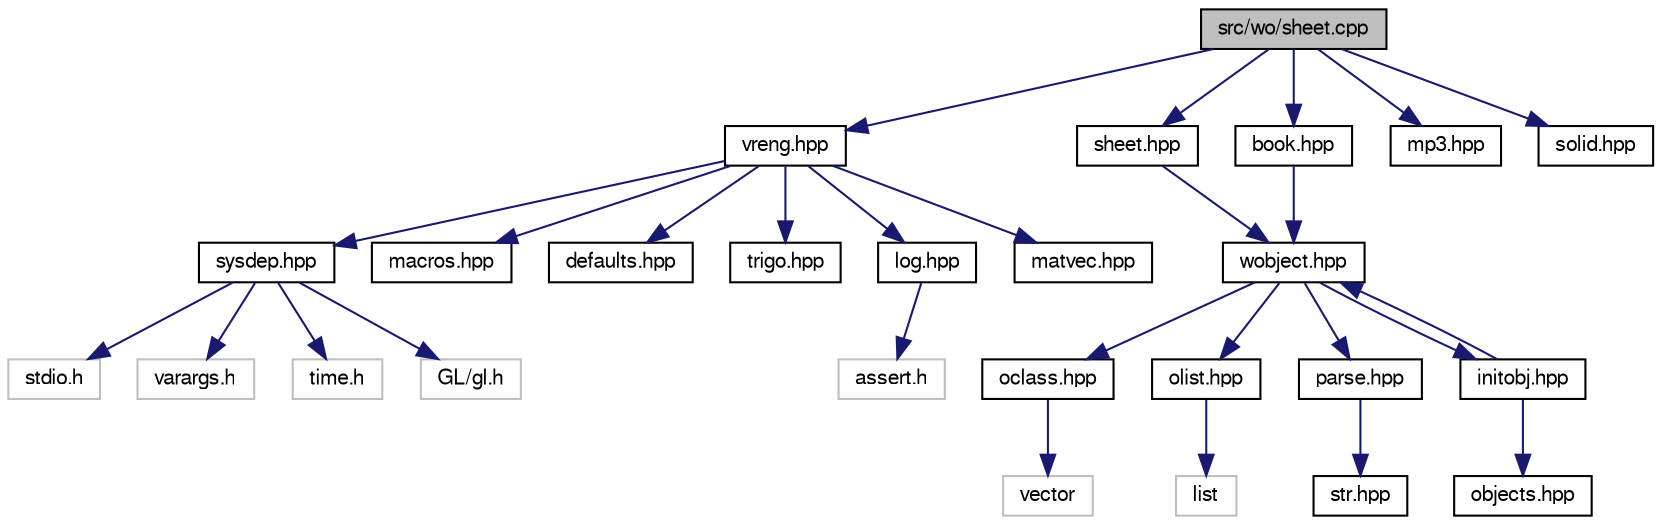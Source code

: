 digraph "src/wo/sheet.cpp"
{
 // LATEX_PDF_SIZE
  bgcolor="transparent";
  edge [fontname="FreeSans",fontsize="10",labelfontname="FreeSans",labelfontsize="10"];
  node [fontname="FreeSans",fontsize="10",shape=record];
  Node1 [label="src/wo/sheet.cpp",height=0.2,width=0.4,color="black", fillcolor="grey75", style="filled", fontcolor="black",tooltip=" "];
  Node1 -> Node2 [color="midnightblue",fontsize="10",style="solid",fontname="FreeSans"];
  Node2 [label="vreng.hpp",height=0.2,width=0.4,color="black",URL="$a00143.html",tooltip=" "];
  Node2 -> Node3 [color="midnightblue",fontsize="10",style="solid",fontname="FreeSans"];
  Node3 [label="sysdep.hpp",height=0.2,width=0.4,color="black",URL="$a00182.html",tooltip=" "];
  Node3 -> Node4 [color="midnightblue",fontsize="10",style="solid",fontname="FreeSans"];
  Node4 [label="stdio.h",height=0.2,width=0.4,color="grey75",tooltip=" "];
  Node3 -> Node5 [color="midnightblue",fontsize="10",style="solid",fontname="FreeSans"];
  Node5 [label="varargs.h",height=0.2,width=0.4,color="grey75",tooltip=" "];
  Node3 -> Node6 [color="midnightblue",fontsize="10",style="solid",fontname="FreeSans"];
  Node6 [label="time.h",height=0.2,width=0.4,color="grey75",tooltip=" "];
  Node3 -> Node7 [color="midnightblue",fontsize="10",style="solid",fontname="FreeSans"];
  Node7 [label="GL/gl.h",height=0.2,width=0.4,color="grey75",tooltip=" "];
  Node2 -> Node8 [color="midnightblue",fontsize="10",style="solid",fontname="FreeSans"];
  Node8 [label="macros.hpp",height=0.2,width=0.4,color="black",URL="$a00047.html",tooltip=" "];
  Node2 -> Node9 [color="midnightblue",fontsize="10",style="solid",fontname="FreeSans"];
  Node9 [label="defaults.hpp",height=0.2,width=0.4,color="black",URL="$a00014.html",tooltip=" "];
  Node2 -> Node10 [color="midnightblue",fontsize="10",style="solid",fontname="FreeSans"];
  Node10 [label="trigo.hpp",height=0.2,width=0.4,color="black",URL="$a00119.html",tooltip=" "];
  Node2 -> Node11 [color="midnightblue",fontsize="10",style="solid",fontname="FreeSans"];
  Node11 [label="log.hpp",height=0.2,width=0.4,color="black",URL="$a00044.html",tooltip=" "];
  Node11 -> Node12 [color="midnightblue",fontsize="10",style="solid",fontname="FreeSans"];
  Node12 [label="assert.h",height=0.2,width=0.4,color="grey75",tooltip=" "];
  Node2 -> Node13 [color="midnightblue",fontsize="10",style="solid",fontname="FreeSans"];
  Node13 [label="matvec.hpp",height=0.2,width=0.4,color="black",URL="$a00053.html",tooltip=" "];
  Node1 -> Node14 [color="midnightblue",fontsize="10",style="solid",fontname="FreeSans"];
  Node14 [label="sheet.hpp",height=0.2,width=0.4,color="black",URL="$a00674.html",tooltip=" "];
  Node14 -> Node15 [color="midnightblue",fontsize="10",style="solid",fontname="FreeSans"];
  Node15 [label="wobject.hpp",height=0.2,width=0.4,color="black",URL="$a00866.html",tooltip=" "];
  Node15 -> Node16 [color="midnightblue",fontsize="10",style="solid",fontname="FreeSans"];
  Node16 [label="oclass.hpp",height=0.2,width=0.4,color="black",URL="$a00626.html",tooltip=" "];
  Node16 -> Node17 [color="midnightblue",fontsize="10",style="solid",fontname="FreeSans"];
  Node17 [label="vector",height=0.2,width=0.4,color="grey75",tooltip=" "];
  Node15 -> Node18 [color="midnightblue",fontsize="10",style="solid",fontname="FreeSans"];
  Node18 [label="olist.hpp",height=0.2,width=0.4,color="black",URL="$a00632.html",tooltip=" "];
  Node18 -> Node19 [color="midnightblue",fontsize="10",style="solid",fontname="FreeSans"];
  Node19 [label="list",height=0.2,width=0.4,color="grey75",tooltip=" "];
  Node15 -> Node20 [color="midnightblue",fontsize="10",style="solid",fontname="FreeSans"];
  Node20 [label="parse.hpp",height=0.2,width=0.4,color="black",URL="$a00638.html",tooltip=" "];
  Node20 -> Node21 [color="midnightblue",fontsize="10",style="solid",fontname="FreeSans"];
  Node21 [label="str.hpp",height=0.2,width=0.4,color="black",URL="$a00179.html",tooltip=" "];
  Node15 -> Node22 [color="midnightblue",fontsize="10",style="solid",fontname="FreeSans"];
  Node22 [label="initobj.hpp",height=0.2,width=0.4,color="black",URL="$a00554.html",tooltip=" "];
  Node22 -> Node23 [color="midnightblue",fontsize="10",style="solid",fontname="FreeSans"];
  Node23 [label="objects.hpp",height=0.2,width=0.4,color="black",URL="$a00620.html",tooltip=" "];
  Node22 -> Node15 [color="midnightblue",fontsize="10",style="solid",fontname="FreeSans"];
  Node1 -> Node24 [color="midnightblue",fontsize="10",style="solid",fontname="FreeSans"];
  Node24 [label="book.hpp",height=0.2,width=0.4,color="black",URL="$a00323.html",tooltip=" "];
  Node24 -> Node15 [color="midnightblue",fontsize="10",style="solid",fontname="FreeSans"];
  Node1 -> Node25 [color="midnightblue",fontsize="10",style="solid",fontname="FreeSans"];
  Node25 [label="mp3.hpp",height=0.2,width=0.4,color="black",URL="$a01262.html",tooltip=" "];
  Node1 -> Node26 [color="midnightblue",fontsize="10",style="solid",fontname="FreeSans"];
  Node26 [label="solid.hpp",height=0.2,width=0.4,color="black",URL="$a00998.html",tooltip=" "];
}
